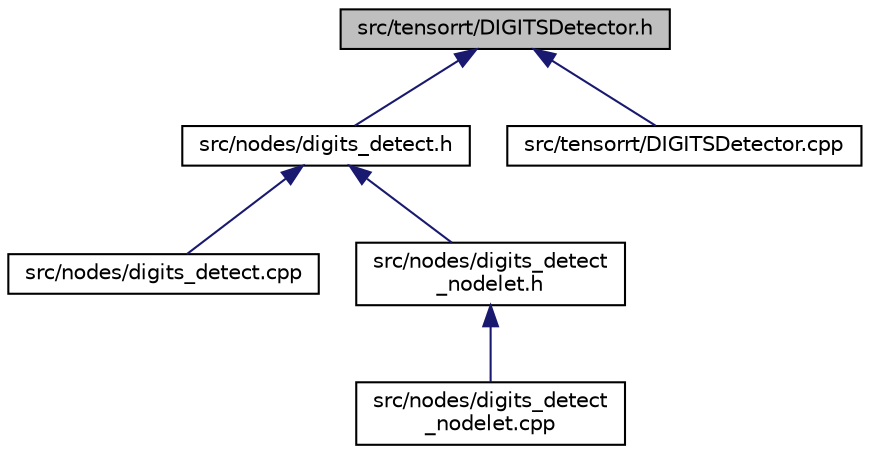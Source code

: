 digraph "src/tensorrt/DIGITSDetector.h"
{
  edge [fontname="Helvetica",fontsize="10",labelfontname="Helvetica",labelfontsize="10"];
  node [fontname="Helvetica",fontsize="10",shape=record];
  Node18 [label="src/tensorrt/DIGITSDetector.h",height=0.2,width=0.4,color="black", fillcolor="grey75", style="filled", fontcolor="black"];
  Node18 -> Node19 [dir="back",color="midnightblue",fontsize="10",style="solid",fontname="Helvetica"];
  Node19 [label="src/nodes/digits_detect.h",height=0.2,width=0.4,color="black", fillcolor="white", style="filled",URL="$digits__detect_8h.html",tooltip="nVidia DIGITS Detection ROS Driver "];
  Node19 -> Node20 [dir="back",color="midnightblue",fontsize="10",style="solid",fontname="Helvetica"];
  Node20 [label="src/nodes/digits_detect.cpp",height=0.2,width=0.4,color="black", fillcolor="white", style="filled",URL="$digits__detect_8cpp.html",tooltip="nVidia DIGITS Detection ROS Driver "];
  Node19 -> Node21 [dir="back",color="midnightblue",fontsize="10",style="solid",fontname="Helvetica"];
  Node21 [label="src/nodes/digits_detect\l_nodelet.h",height=0.2,width=0.4,color="black", fillcolor="white", style="filled",URL="$digits__detect__nodelet_8h.html",tooltip="nVidia DIGITS Detection ROS Nodelet "];
  Node21 -> Node22 [dir="back",color="midnightblue",fontsize="10",style="solid",fontname="Helvetica"];
  Node22 [label="src/nodes/digits_detect\l_nodelet.cpp",height=0.2,width=0.4,color="black", fillcolor="white", style="filled",URL="$digits__detect__nodelet_8cpp.html",tooltip="nVidia DIGITS Detection ROS Nodelet "];
  Node18 -> Node23 [dir="back",color="midnightblue",fontsize="10",style="solid",fontname="Helvetica"];
  Node23 [label="src/tensorrt/DIGITSDetector.cpp",height=0.2,width=0.4,color="black", fillcolor="white", style="filled",URL="$_d_i_g_i_t_s_detector_8cpp.html",tooltip="Loads and manages a DIGITS DetectNet graph with TensorRT. "];
}
